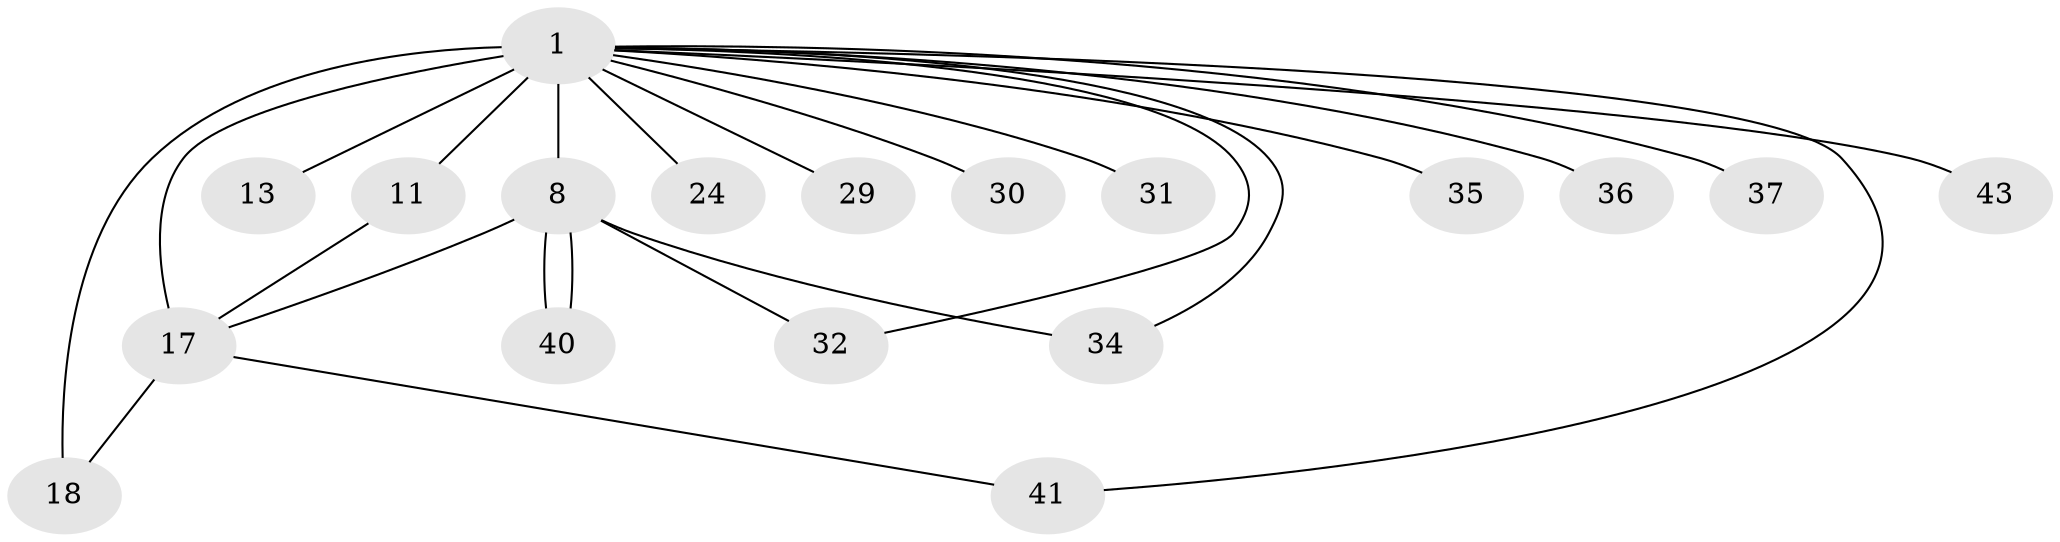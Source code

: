 // original degree distribution, {12: 0.03225806451612903, 13: 0.016129032258064516, 16: 0.03225806451612903, 26: 0.016129032258064516, 17: 0.016129032258064516, 15: 0.016129032258064516, 22: 0.016129032258064516, 14: 0.016129032258064516, 5: 0.06451612903225806, 4: 0.03225806451612903, 2: 0.5967741935483871, 3: 0.11290322580645161, 6: 0.03225806451612903}
// Generated by graph-tools (version 1.1) at 2025/17/03/04/25 18:17:55]
// undirected, 18 vertices, 24 edges
graph export_dot {
graph [start="1"]
  node [color=gray90,style=filled];
  1 [super="+2+23+3"];
  8 [super="+22+21+33+54+52+28+16"];
  11 [super="+57"];
  13;
  17 [super="+27"];
  18 [super="+55"];
  24;
  29;
  30;
  31;
  32;
  34;
  35;
  36;
  37;
  40;
  41;
  43;
  1 -- 8 [weight=24];
  1 -- 13 [weight=2];
  1 -- 32;
  1 -- 37 [weight=2];
  1 -- 11 [weight=4];
  1 -- 29 [weight=2];
  1 -- 17 [weight=4];
  1 -- 18 [weight=4];
  1 -- 24 [weight=2];
  1 -- 30;
  1 -- 31 [weight=2];
  1 -- 34;
  1 -- 35 [weight=2];
  1 -- 36 [weight=2];
  1 -- 41;
  1 -- 43 [weight=2];
  8 -- 32;
  8 -- 40;
  8 -- 40;
  8 -- 34;
  8 -- 17;
  11 -- 17;
  17 -- 41;
  17 -- 18;
}
